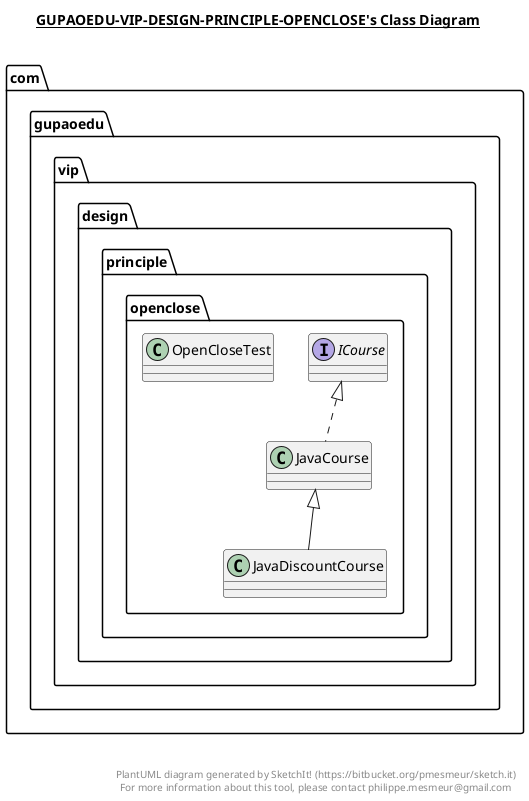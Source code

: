 @startuml

title __GUPAOEDU-VIP-DESIGN-PRINCIPLE-OPENCLOSE's Class Diagram__\n

  namespace com.gupaoedu.vip.design.principle.openclose {
    interface com.gupaoedu.vip.design.principle.openclose.ICourse {
    }
  }
  

  namespace com.gupaoedu.vip.design.principle.openclose {
    class com.gupaoedu.vip.design.principle.openclose.JavaCourse {
    }
  }
  

  namespace com.gupaoedu.vip.design.principle.openclose {
    class com.gupaoedu.vip.design.principle.openclose.JavaDiscountCourse {
    }
  }
  

  namespace com.gupaoedu.vip.design.principle.openclose {
    class com.gupaoedu.vip.design.principle.openclose.OpenCloseTest {
    }
  }
  

  com.gupaoedu.vip.design.principle.openclose.JavaCourse .up.|> com.gupaoedu.vip.design.principle.openclose.ICourse
  com.gupaoedu.vip.design.principle.openclose.JavaDiscountCourse -up-|> com.gupaoedu.vip.design.principle.openclose.JavaCourse


right footer


PlantUML diagram generated by SketchIt! (https://bitbucket.org/pmesmeur/sketch.it)
For more information about this tool, please contact philippe.mesmeur@gmail.com
endfooter

@enduml
